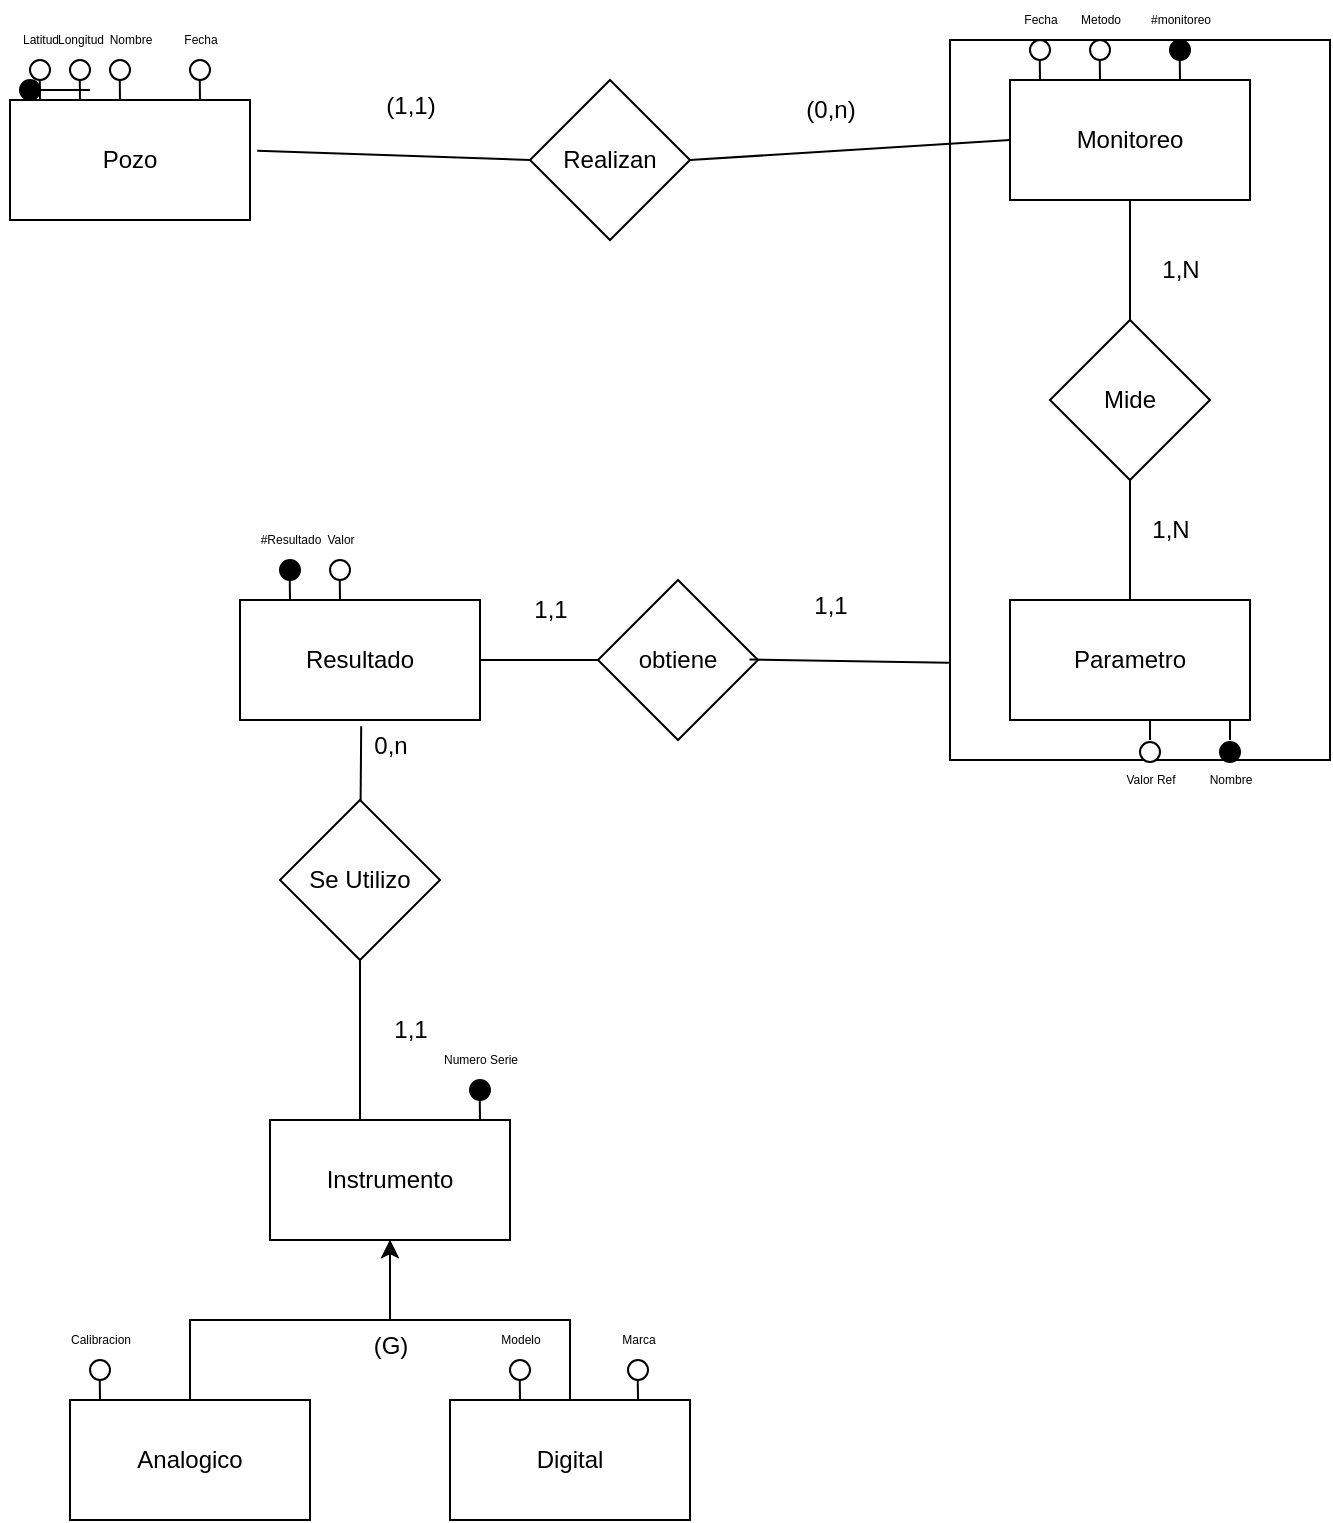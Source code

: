 <mxfile version="24.8.3">
  <diagram name="Página-1" id="hB1Eq5nqDwltu6nzwohb">
    <mxGraphModel dx="792" dy="431" grid="1" gridSize="10" guides="1" tooltips="1" connect="1" arrows="1" fold="1" page="1" pageScale="1" pageWidth="827" pageHeight="1169" math="0" shadow="0">
      <root>
        <mxCell id="0" />
        <mxCell id="1" parent="0" />
        <mxCell id="gaGjuGpyRS6BUhE4ZGnP-50" value="" style="rounded=0;whiteSpace=wrap;html=1;" parent="1" vertex="1">
          <mxGeometry x="550" y="40" width="190" height="360" as="geometry" />
        </mxCell>
        <mxCell id="gaGjuGpyRS6BUhE4ZGnP-1" value="Pozo" style="rounded=0;whiteSpace=wrap;html=1;" parent="1" vertex="1">
          <mxGeometry x="80" y="70" width="120" height="60" as="geometry" />
        </mxCell>
        <mxCell id="gaGjuGpyRS6BUhE4ZGnP-15" value="" style="group" parent="1" vertex="1" connectable="0">
          <mxGeometry x="80.0" y="30" width="35" height="40" as="geometry" />
        </mxCell>
        <mxCell id="gaGjuGpyRS6BUhE4ZGnP-16" value="" style="ellipse;whiteSpace=wrap;html=1;aspect=fixed;" parent="gaGjuGpyRS6BUhE4ZGnP-15" vertex="1">
          <mxGeometry x="10" y="20" width="10" height="10" as="geometry" />
        </mxCell>
        <mxCell id="gaGjuGpyRS6BUhE4ZGnP-17" value="" style="endArrow=none;html=1;rounded=0;" parent="gaGjuGpyRS6BUhE4ZGnP-15" edge="1">
          <mxGeometry width="50" height="50" relative="1" as="geometry">
            <mxPoint x="15" y="40" as="sourcePoint" />
            <mxPoint x="14.88" y="30" as="targetPoint" />
            <Array as="points">
              <mxPoint x="15" y="40" />
            </Array>
          </mxGeometry>
        </mxCell>
        <mxCell id="gaGjuGpyRS6BUhE4ZGnP-18" value="Latitud" style="text;html=1;align=center;verticalAlign=middle;resizable=0;points=[];autosize=1;strokeColor=none;fillColor=none;fontSize=6;" parent="gaGjuGpyRS6BUhE4ZGnP-15" vertex="1">
          <mxGeometry x="-5" width="40" height="20" as="geometry" />
        </mxCell>
        <mxCell id="gaGjuGpyRS6BUhE4ZGnP-22" value="" style="group" parent="1" vertex="1" connectable="0">
          <mxGeometry x="100.0" y="30" width="60" height="40" as="geometry" />
        </mxCell>
        <mxCell id="gaGjuGpyRS6BUhE4ZGnP-23" value="" style="ellipse;whiteSpace=wrap;html=1;aspect=fixed;" parent="gaGjuGpyRS6BUhE4ZGnP-22" vertex="1">
          <mxGeometry x="10" y="20" width="10" height="10" as="geometry" />
        </mxCell>
        <mxCell id="gaGjuGpyRS6BUhE4ZGnP-24" value="" style="endArrow=none;html=1;rounded=0;" parent="gaGjuGpyRS6BUhE4ZGnP-22" edge="1">
          <mxGeometry width="50" height="50" relative="1" as="geometry">
            <mxPoint x="15" y="40" as="sourcePoint" />
            <mxPoint x="14.88" y="30" as="targetPoint" />
            <Array as="points">
              <mxPoint x="15" y="40" />
            </Array>
          </mxGeometry>
        </mxCell>
        <mxCell id="gaGjuGpyRS6BUhE4ZGnP-25" value="Longitud" style="text;html=1;align=center;verticalAlign=middle;resizable=0;points=[];autosize=1;strokeColor=none;fillColor=none;fontSize=6;" parent="gaGjuGpyRS6BUhE4ZGnP-22" vertex="1">
          <mxGeometry x="-10" width="50" height="20" as="geometry" />
        </mxCell>
        <mxCell id="gaGjuGpyRS6BUhE4ZGnP-31" value="" style="group" parent="gaGjuGpyRS6BUhE4ZGnP-22" vertex="1" connectable="0">
          <mxGeometry x="-15.0" y="30" width="35" height="10" as="geometry" />
        </mxCell>
        <mxCell id="gaGjuGpyRS6BUhE4ZGnP-27" value="" style="ellipse;whiteSpace=wrap;html=1;aspect=fixed;labelBackgroundColor=#000000;labelBorderColor=default;textShadow=0;fillColor=#000000;gradientColor=none;fillStyle=solid;rotation=-90;" parent="gaGjuGpyRS6BUhE4ZGnP-31" vertex="1">
          <mxGeometry width="10" height="10" as="geometry" />
        </mxCell>
        <mxCell id="gaGjuGpyRS6BUhE4ZGnP-28" value="" style="endArrow=none;html=1;rounded=0;" parent="gaGjuGpyRS6BUhE4ZGnP-31" edge="1">
          <mxGeometry width="50" height="50" relative="1" as="geometry">
            <mxPoint x="20" y="5" as="sourcePoint" />
            <mxPoint x="10" y="5" as="targetPoint" />
            <Array as="points">
              <mxPoint x="35" y="5" />
              <mxPoint x="20" y="5" />
            </Array>
          </mxGeometry>
        </mxCell>
        <mxCell id="gaGjuGpyRS6BUhE4ZGnP-32" value="" style="group" parent="gaGjuGpyRS6BUhE4ZGnP-22" vertex="1" connectable="0">
          <mxGeometry x="20" width="40" height="40" as="geometry" />
        </mxCell>
        <mxCell id="gaGjuGpyRS6BUhE4ZGnP-33" value="" style="ellipse;whiteSpace=wrap;html=1;aspect=fixed;" parent="gaGjuGpyRS6BUhE4ZGnP-32" vertex="1">
          <mxGeometry x="10" y="20" width="10" height="10" as="geometry" />
        </mxCell>
        <mxCell id="gaGjuGpyRS6BUhE4ZGnP-34" value="" style="endArrow=none;html=1;rounded=0;" parent="gaGjuGpyRS6BUhE4ZGnP-32" edge="1">
          <mxGeometry width="50" height="50" relative="1" as="geometry">
            <mxPoint x="15" y="40" as="sourcePoint" />
            <mxPoint x="14.88" y="30" as="targetPoint" />
            <Array as="points">
              <mxPoint x="15" y="40" />
            </Array>
          </mxGeometry>
        </mxCell>
        <mxCell id="gaGjuGpyRS6BUhE4ZGnP-35" value="Nombre" style="text;html=1;align=center;verticalAlign=middle;resizable=0;points=[];autosize=1;strokeColor=none;fillColor=none;fontSize=6;" parent="gaGjuGpyRS6BUhE4ZGnP-32" vertex="1">
          <mxGeometry x="-5" width="50" height="20" as="geometry" />
        </mxCell>
        <mxCell id="gaGjuGpyRS6BUhE4ZGnP-36" value="" style="group" parent="1" vertex="1" connectable="0">
          <mxGeometry x="160.0" y="30" width="35" height="40" as="geometry" />
        </mxCell>
        <mxCell id="gaGjuGpyRS6BUhE4ZGnP-37" value="" style="ellipse;whiteSpace=wrap;html=1;aspect=fixed;" parent="gaGjuGpyRS6BUhE4ZGnP-36" vertex="1">
          <mxGeometry x="10" y="20" width="10" height="10" as="geometry" />
        </mxCell>
        <mxCell id="gaGjuGpyRS6BUhE4ZGnP-38" value="" style="endArrow=none;html=1;rounded=0;" parent="gaGjuGpyRS6BUhE4ZGnP-36" edge="1">
          <mxGeometry width="50" height="50" relative="1" as="geometry">
            <mxPoint x="15" y="40" as="sourcePoint" />
            <mxPoint x="14.88" y="30" as="targetPoint" />
            <Array as="points">
              <mxPoint x="15" y="40" />
            </Array>
          </mxGeometry>
        </mxCell>
        <mxCell id="gaGjuGpyRS6BUhE4ZGnP-39" value="Fecha" style="text;html=1;align=center;verticalAlign=middle;resizable=0;points=[];autosize=1;strokeColor=none;fillColor=none;fontSize=6;" parent="gaGjuGpyRS6BUhE4ZGnP-36" vertex="1">
          <mxGeometry x="-5" width="40" height="20" as="geometry" />
        </mxCell>
        <mxCell id="gaGjuGpyRS6BUhE4ZGnP-40" value="Realizan" style="rhombus;whiteSpace=wrap;html=1;" parent="1" vertex="1">
          <mxGeometry x="340" y="60" width="80" height="80" as="geometry" />
        </mxCell>
        <mxCell id="gaGjuGpyRS6BUhE4ZGnP-41" value="" style="endArrow=none;html=1;rounded=0;exitX=1.03;exitY=0.422;exitDx=0;exitDy=0;exitPerimeter=0;entryX=0;entryY=0.5;entryDx=0;entryDy=0;" parent="1" source="gaGjuGpyRS6BUhE4ZGnP-1" target="gaGjuGpyRS6BUhE4ZGnP-40" edge="1">
          <mxGeometry width="50" height="50" relative="1" as="geometry">
            <mxPoint x="340" y="150" as="sourcePoint" />
            <mxPoint x="390" y="100" as="targetPoint" />
          </mxGeometry>
        </mxCell>
        <mxCell id="gaGjuGpyRS6BUhE4ZGnP-42" value="Monitoreo" style="rounded=0;whiteSpace=wrap;html=1;" parent="1" vertex="1">
          <mxGeometry x="580" y="60" width="120" height="60" as="geometry" />
        </mxCell>
        <mxCell id="gaGjuGpyRS6BUhE4ZGnP-43" value="" style="endArrow=none;html=1;rounded=0;entryX=0;entryY=0.5;entryDx=0;entryDy=0;exitX=1;exitY=0.5;exitDx=0;exitDy=0;" parent="1" source="gaGjuGpyRS6BUhE4ZGnP-40" target="gaGjuGpyRS6BUhE4ZGnP-42" edge="1">
          <mxGeometry width="50" height="50" relative="1" as="geometry">
            <mxPoint x="430" y="150" as="sourcePoint" />
            <mxPoint x="480" y="100" as="targetPoint" />
          </mxGeometry>
        </mxCell>
        <mxCell id="gaGjuGpyRS6BUhE4ZGnP-44" value="Parametro" style="rounded=0;whiteSpace=wrap;html=1;" parent="1" vertex="1">
          <mxGeometry x="580" y="320" width="120" height="60" as="geometry" />
        </mxCell>
        <mxCell id="gaGjuGpyRS6BUhE4ZGnP-45" value="Mide" style="rhombus;whiteSpace=wrap;html=1;" parent="1" vertex="1">
          <mxGeometry x="600" y="180" width="80" height="80" as="geometry" />
        </mxCell>
        <mxCell id="gaGjuGpyRS6BUhE4ZGnP-46" value="" style="endArrow=none;html=1;rounded=0;entryX=0.5;entryY=1;entryDx=0;entryDy=0;exitX=0.5;exitY=0;exitDx=0;exitDy=0;" parent="1" source="gaGjuGpyRS6BUhE4ZGnP-44" target="gaGjuGpyRS6BUhE4ZGnP-45" edge="1">
          <mxGeometry width="50" height="50" relative="1" as="geometry">
            <mxPoint x="570" y="290" as="sourcePoint" />
            <mxPoint x="620" y="240" as="targetPoint" />
          </mxGeometry>
        </mxCell>
        <mxCell id="gaGjuGpyRS6BUhE4ZGnP-49" value="" style="endArrow=none;html=1;rounded=0;exitX=0.5;exitY=1;exitDx=0;exitDy=0;" parent="1" source="gaGjuGpyRS6BUhE4ZGnP-42" target="gaGjuGpyRS6BUhE4ZGnP-45" edge="1">
          <mxGeometry width="50" height="50" relative="1" as="geometry">
            <mxPoint x="570" y="290" as="sourcePoint" />
            <mxPoint x="620" y="240" as="targetPoint" />
          </mxGeometry>
        </mxCell>
        <mxCell id="gaGjuGpyRS6BUhE4ZGnP-51" value="obtiene" style="rhombus;whiteSpace=wrap;html=1;" parent="1" vertex="1">
          <mxGeometry x="374" y="310" width="80" height="80" as="geometry" />
        </mxCell>
        <mxCell id="gaGjuGpyRS6BUhE4ZGnP-52" value="" style="endArrow=none;html=1;rounded=0;entryX=-0.003;entryY=0.865;entryDx=0;entryDy=0;entryPerimeter=0;exitX=0.947;exitY=0.497;exitDx=0;exitDy=0;exitPerimeter=0;" parent="1" source="gaGjuGpyRS6BUhE4ZGnP-51" target="gaGjuGpyRS6BUhE4ZGnP-50" edge="1">
          <mxGeometry width="50" height="50" relative="1" as="geometry">
            <mxPoint x="460" y="350" as="sourcePoint" />
            <mxPoint x="520" y="200" as="targetPoint" />
          </mxGeometry>
        </mxCell>
        <mxCell id="gaGjuGpyRS6BUhE4ZGnP-54" value="Resultado" style="rounded=0;whiteSpace=wrap;html=1;" parent="1" vertex="1">
          <mxGeometry x="195" y="320" width="120" height="60" as="geometry" />
        </mxCell>
        <mxCell id="gaGjuGpyRS6BUhE4ZGnP-56" value="" style="endArrow=none;html=1;rounded=0;exitX=1;exitY=0.5;exitDx=0;exitDy=0;entryX=0;entryY=0.5;entryDx=0;entryDy=0;" parent="1" source="gaGjuGpyRS6BUhE4ZGnP-54" target="gaGjuGpyRS6BUhE4ZGnP-51" edge="1">
          <mxGeometry width="50" height="50" relative="1" as="geometry">
            <mxPoint x="320" y="250" as="sourcePoint" />
            <mxPoint x="370" y="200" as="targetPoint" />
          </mxGeometry>
        </mxCell>
        <mxCell id="9vXCXKhUiMbzyWNqFiuR-1" value="" style="group" vertex="1" connectable="0" parent="1">
          <mxGeometry x="580" y="20" width="65" height="40" as="geometry" />
        </mxCell>
        <mxCell id="9vXCXKhUiMbzyWNqFiuR-2" value="" style="ellipse;whiteSpace=wrap;html=1;aspect=fixed;" vertex="1" parent="9vXCXKhUiMbzyWNqFiuR-1">
          <mxGeometry x="10" y="20" width="10" height="10" as="geometry" />
        </mxCell>
        <mxCell id="9vXCXKhUiMbzyWNqFiuR-3" value="" style="endArrow=none;html=1;rounded=0;" edge="1" parent="9vXCXKhUiMbzyWNqFiuR-1">
          <mxGeometry width="50" height="50" relative="1" as="geometry">
            <mxPoint x="15" y="40" as="sourcePoint" />
            <mxPoint x="14.88" y="30" as="targetPoint" />
            <Array as="points">
              <mxPoint x="15" y="40" />
            </Array>
          </mxGeometry>
        </mxCell>
        <mxCell id="9vXCXKhUiMbzyWNqFiuR-4" value="Fecha" style="text;html=1;align=center;verticalAlign=middle;resizable=0;points=[];autosize=1;strokeColor=none;fillColor=none;fontSize=6;" vertex="1" parent="9vXCXKhUiMbzyWNqFiuR-1">
          <mxGeometry x="-5" width="40" height="20" as="geometry" />
        </mxCell>
        <mxCell id="9vXCXKhUiMbzyWNqFiuR-9" value="" style="group" vertex="1" connectable="0" parent="9vXCXKhUiMbzyWNqFiuR-1">
          <mxGeometry x="30" width="35" height="40" as="geometry" />
        </mxCell>
        <mxCell id="9vXCXKhUiMbzyWNqFiuR-10" value="" style="ellipse;whiteSpace=wrap;html=1;aspect=fixed;" vertex="1" parent="9vXCXKhUiMbzyWNqFiuR-9">
          <mxGeometry x="10" y="20" width="10" height="10" as="geometry" />
        </mxCell>
        <mxCell id="9vXCXKhUiMbzyWNqFiuR-11" value="" style="endArrow=none;html=1;rounded=0;" edge="1" parent="9vXCXKhUiMbzyWNqFiuR-9">
          <mxGeometry width="50" height="50" relative="1" as="geometry">
            <mxPoint x="15" y="40" as="sourcePoint" />
            <mxPoint x="14.88" y="30" as="targetPoint" />
            <Array as="points">
              <mxPoint x="15" y="40" />
            </Array>
          </mxGeometry>
        </mxCell>
        <mxCell id="9vXCXKhUiMbzyWNqFiuR-12" value="Metodo" style="text;html=1;align=center;verticalAlign=middle;resizable=0;points=[];autosize=1;strokeColor=none;fillColor=none;fontSize=6;" vertex="1" parent="9vXCXKhUiMbzyWNqFiuR-9">
          <mxGeometry x="-5" width="40" height="20" as="geometry" />
        </mxCell>
        <mxCell id="9vXCXKhUiMbzyWNqFiuR-13" value="(0,n)" style="text;html=1;align=center;verticalAlign=middle;resizable=0;points=[];autosize=1;strokeColor=none;fillColor=none;" vertex="1" parent="1">
          <mxGeometry x="465" y="60" width="50" height="30" as="geometry" />
        </mxCell>
        <mxCell id="9vXCXKhUiMbzyWNqFiuR-14" value="(1,1)" style="text;html=1;align=center;verticalAlign=middle;resizable=0;points=[];autosize=1;strokeColor=none;fillColor=none;" vertex="1" parent="1">
          <mxGeometry x="255" y="58" width="50" height="30" as="geometry" />
        </mxCell>
        <mxCell id="9vXCXKhUiMbzyWNqFiuR-15" value="1,N" style="text;html=1;align=center;verticalAlign=middle;resizable=0;points=[];autosize=1;strokeColor=none;fillColor=none;" vertex="1" parent="1">
          <mxGeometry x="640" y="270" width="40" height="30" as="geometry" />
        </mxCell>
        <mxCell id="9vXCXKhUiMbzyWNqFiuR-16" value="1,N" style="text;html=1;align=center;verticalAlign=middle;resizable=0;points=[];autosize=1;strokeColor=none;fillColor=none;" vertex="1" parent="1">
          <mxGeometry x="645" y="140" width="40" height="30" as="geometry" />
        </mxCell>
        <mxCell id="9vXCXKhUiMbzyWNqFiuR-17" value="1,1" style="text;html=1;align=center;verticalAlign=middle;resizable=0;points=[];autosize=1;strokeColor=none;fillColor=none;" vertex="1" parent="1">
          <mxGeometry x="330" y="310" width="40" height="30" as="geometry" />
        </mxCell>
        <mxCell id="9vXCXKhUiMbzyWNqFiuR-18" value="1,1" style="text;html=1;align=center;verticalAlign=middle;resizable=0;points=[];autosize=1;strokeColor=none;fillColor=none;" vertex="1" parent="1">
          <mxGeometry x="470" y="308" width="40" height="30" as="geometry" />
        </mxCell>
        <mxCell id="9vXCXKhUiMbzyWNqFiuR-19" value="" style="group;rotation=-180;" vertex="1" connectable="0" parent="1">
          <mxGeometry x="670" y="380" width="40" height="40" as="geometry" />
        </mxCell>
        <mxCell id="9vXCXKhUiMbzyWNqFiuR-20" value="" style="ellipse;whiteSpace=wrap;html=1;aspect=fixed;rotation=-180;fillColor=#000000;" vertex="1" parent="9vXCXKhUiMbzyWNqFiuR-19">
          <mxGeometry x="15" y="11" width="10" height="10" as="geometry" />
        </mxCell>
        <mxCell id="9vXCXKhUiMbzyWNqFiuR-21" value="" style="endArrow=none;html=1;rounded=0;" edge="1" parent="9vXCXKhUiMbzyWNqFiuR-19">
          <mxGeometry width="50" height="50" relative="1" as="geometry">
            <mxPoint x="20" as="sourcePoint" />
            <mxPoint x="20" y="10" as="targetPoint" />
            <Array as="points">
              <mxPoint x="20" />
            </Array>
          </mxGeometry>
        </mxCell>
        <mxCell id="9vXCXKhUiMbzyWNqFiuR-22" value="Nombre" style="text;html=1;align=center;verticalAlign=middle;resizable=0;points=[];autosize=1;strokeColor=none;fillColor=none;fontSize=6;rotation=0;" vertex="1" parent="9vXCXKhUiMbzyWNqFiuR-19">
          <mxGeometry y="20" width="40" height="20" as="geometry" />
        </mxCell>
        <mxCell id="9vXCXKhUiMbzyWNqFiuR-24" value="" style="group;rotation=-180;" vertex="1" connectable="0" parent="1">
          <mxGeometry x="630" y="380" width="45" height="40" as="geometry" />
        </mxCell>
        <mxCell id="9vXCXKhUiMbzyWNqFiuR-25" value="" style="ellipse;whiteSpace=wrap;html=1;aspect=fixed;rotation=-180;" vertex="1" parent="9vXCXKhUiMbzyWNqFiuR-24">
          <mxGeometry x="15" y="11" width="10" height="10" as="geometry" />
        </mxCell>
        <mxCell id="9vXCXKhUiMbzyWNqFiuR-26" value="" style="endArrow=none;html=1;rounded=0;" edge="1" parent="9vXCXKhUiMbzyWNqFiuR-24">
          <mxGeometry width="50" height="50" relative="1" as="geometry">
            <mxPoint x="20" as="sourcePoint" />
            <mxPoint x="20" y="10" as="targetPoint" />
            <Array as="points">
              <mxPoint x="20" />
            </Array>
          </mxGeometry>
        </mxCell>
        <mxCell id="9vXCXKhUiMbzyWNqFiuR-27" value="Valor Ref" style="text;html=1;align=center;verticalAlign=middle;resizable=0;points=[];autosize=1;strokeColor=none;fillColor=none;fontSize=6;rotation=0;" vertex="1" parent="9vXCXKhUiMbzyWNqFiuR-24">
          <mxGeometry x="-5" y="20" width="50" height="20" as="geometry" />
        </mxCell>
        <mxCell id="9vXCXKhUiMbzyWNqFiuR-29" value="" style="group" vertex="1" connectable="0" parent="1">
          <mxGeometry x="230" y="280" width="35" height="40" as="geometry" />
        </mxCell>
        <mxCell id="9vXCXKhUiMbzyWNqFiuR-30" value="" style="ellipse;whiteSpace=wrap;html=1;aspect=fixed;" vertex="1" parent="9vXCXKhUiMbzyWNqFiuR-29">
          <mxGeometry x="10" y="20" width="10" height="10" as="geometry" />
        </mxCell>
        <mxCell id="9vXCXKhUiMbzyWNqFiuR-31" value="" style="endArrow=none;html=1;rounded=0;" edge="1" parent="9vXCXKhUiMbzyWNqFiuR-29">
          <mxGeometry width="50" height="50" relative="1" as="geometry">
            <mxPoint x="15" y="40" as="sourcePoint" />
            <mxPoint x="14.88" y="30" as="targetPoint" />
            <Array as="points">
              <mxPoint x="15" y="40" />
            </Array>
          </mxGeometry>
        </mxCell>
        <mxCell id="9vXCXKhUiMbzyWNqFiuR-32" value="Valor" style="text;html=1;align=center;verticalAlign=middle;resizable=0;points=[];autosize=1;strokeColor=none;fillColor=none;fontSize=6;" vertex="1" parent="9vXCXKhUiMbzyWNqFiuR-29">
          <mxGeometry x="-5" width="40" height="20" as="geometry" />
        </mxCell>
        <mxCell id="9vXCXKhUiMbzyWNqFiuR-77" value="" style="group" vertex="1" connectable="0" parent="9vXCXKhUiMbzyWNqFiuR-29">
          <mxGeometry x="-25" width="40" height="40" as="geometry" />
        </mxCell>
        <mxCell id="9vXCXKhUiMbzyWNqFiuR-78" value="" style="ellipse;whiteSpace=wrap;html=1;aspect=fixed;fillColor=#000000;" vertex="1" parent="9vXCXKhUiMbzyWNqFiuR-77">
          <mxGeometry x="10" y="20" width="10" height="10" as="geometry" />
        </mxCell>
        <mxCell id="9vXCXKhUiMbzyWNqFiuR-79" value="" style="endArrow=none;html=1;rounded=0;" edge="1" parent="9vXCXKhUiMbzyWNqFiuR-77">
          <mxGeometry width="50" height="50" relative="1" as="geometry">
            <mxPoint x="15" y="40" as="sourcePoint" />
            <mxPoint x="14.88" y="30" as="targetPoint" />
            <Array as="points">
              <mxPoint x="15" y="40" />
            </Array>
          </mxGeometry>
        </mxCell>
        <mxCell id="9vXCXKhUiMbzyWNqFiuR-80" value="#Resultado" style="text;html=1;align=center;verticalAlign=middle;resizable=0;points=[];autosize=1;strokeColor=none;fillColor=none;fontSize=6;" vertex="1" parent="9vXCXKhUiMbzyWNqFiuR-77">
          <mxGeometry x="-10" width="50" height="20" as="geometry" />
        </mxCell>
        <mxCell id="9vXCXKhUiMbzyWNqFiuR-34" value="Se Utilizo" style="rhombus;whiteSpace=wrap;html=1;" vertex="1" parent="1">
          <mxGeometry x="215" y="420" width="80" height="80" as="geometry" />
        </mxCell>
        <mxCell id="9vXCXKhUiMbzyWNqFiuR-35" value="" style="endArrow=none;html=1;rounded=0;exitX=0.505;exitY=1.053;exitDx=0;exitDy=0;exitPerimeter=0;" edge="1" parent="1" source="gaGjuGpyRS6BUhE4ZGnP-54" target="9vXCXKhUiMbzyWNqFiuR-34">
          <mxGeometry width="50" height="50" relative="1" as="geometry">
            <mxPoint x="330" y="420" as="sourcePoint" />
            <mxPoint x="380" y="370" as="targetPoint" />
          </mxGeometry>
        </mxCell>
        <mxCell id="9vXCXKhUiMbzyWNqFiuR-36" value="0,n" style="text;html=1;align=center;verticalAlign=middle;resizable=0;points=[];autosize=1;strokeColor=none;fillColor=none;" vertex="1" parent="1">
          <mxGeometry x="250" y="378" width="40" height="30" as="geometry" />
        </mxCell>
        <mxCell id="9vXCXKhUiMbzyWNqFiuR-37" value="1,1" style="text;html=1;align=center;verticalAlign=middle;resizable=0;points=[];autosize=1;strokeColor=none;fillColor=none;" vertex="1" parent="1">
          <mxGeometry x="260" y="520" width="40" height="30" as="geometry" />
        </mxCell>
        <mxCell id="9vXCXKhUiMbzyWNqFiuR-38" value="" style="endArrow=none;html=1;rounded=0;exitX=0.5;exitY=1;exitDx=0;exitDy=0;" edge="1" parent="1" source="9vXCXKhUiMbzyWNqFiuR-34">
          <mxGeometry width="50" height="50" relative="1" as="geometry">
            <mxPoint x="310" y="510" as="sourcePoint" />
            <mxPoint x="255" y="590" as="targetPoint" />
          </mxGeometry>
        </mxCell>
        <mxCell id="9vXCXKhUiMbzyWNqFiuR-39" value="Instrumento" style="rounded=0;whiteSpace=wrap;html=1;" vertex="1" parent="1">
          <mxGeometry x="210" y="580" width="120" height="60" as="geometry" />
        </mxCell>
        <mxCell id="9vXCXKhUiMbzyWNqFiuR-42" style="edgeStyle=orthogonalEdgeStyle;rounded=0;orthogonalLoop=1;jettySize=auto;html=1;entryX=0.5;entryY=1;entryDx=0;entryDy=0;" edge="1" parent="1" source="9vXCXKhUiMbzyWNqFiuR-40" target="9vXCXKhUiMbzyWNqFiuR-39">
          <mxGeometry relative="1" as="geometry" />
        </mxCell>
        <mxCell id="9vXCXKhUiMbzyWNqFiuR-40" value="Analogico" style="rounded=0;whiteSpace=wrap;html=1;" vertex="1" parent="1">
          <mxGeometry x="110" y="720" width="120" height="60" as="geometry" />
        </mxCell>
        <mxCell id="9vXCXKhUiMbzyWNqFiuR-43" style="edgeStyle=orthogonalEdgeStyle;rounded=0;orthogonalLoop=1;jettySize=auto;html=1;entryX=0.5;entryY=1;entryDx=0;entryDy=0;" edge="1" parent="1" source="9vXCXKhUiMbzyWNqFiuR-41" target="9vXCXKhUiMbzyWNqFiuR-39">
          <mxGeometry relative="1" as="geometry" />
        </mxCell>
        <mxCell id="9vXCXKhUiMbzyWNqFiuR-41" value="Digital" style="rounded=0;whiteSpace=wrap;html=1;" vertex="1" parent="1">
          <mxGeometry x="300" y="720" width="120" height="60" as="geometry" />
        </mxCell>
        <mxCell id="9vXCXKhUiMbzyWNqFiuR-44" value="(G)" style="text;html=1;align=center;verticalAlign=middle;resizable=0;points=[];autosize=1;strokeColor=none;fillColor=none;" vertex="1" parent="1">
          <mxGeometry x="250" y="678" width="40" height="30" as="geometry" />
        </mxCell>
        <mxCell id="9vXCXKhUiMbzyWNqFiuR-45" value="" style="group" vertex="1" connectable="0" parent="1">
          <mxGeometry x="300" y="540" width="45" height="40" as="geometry" />
        </mxCell>
        <mxCell id="9vXCXKhUiMbzyWNqFiuR-46" value="" style="ellipse;whiteSpace=wrap;html=1;aspect=fixed;fillColor=#000000;" vertex="1" parent="9vXCXKhUiMbzyWNqFiuR-45">
          <mxGeometry x="10" y="20" width="10" height="10" as="geometry" />
        </mxCell>
        <mxCell id="9vXCXKhUiMbzyWNqFiuR-47" value="" style="endArrow=none;html=1;rounded=0;" edge="1" parent="9vXCXKhUiMbzyWNqFiuR-45">
          <mxGeometry width="50" height="50" relative="1" as="geometry">
            <mxPoint x="15" y="40" as="sourcePoint" />
            <mxPoint x="14.88" y="30" as="targetPoint" />
            <Array as="points">
              <mxPoint x="15" y="40" />
            </Array>
          </mxGeometry>
        </mxCell>
        <mxCell id="9vXCXKhUiMbzyWNqFiuR-48" value="Numero Serie" style="text;html=1;align=center;verticalAlign=middle;resizable=0;points=[];autosize=1;strokeColor=none;fillColor=none;fontSize=6;" vertex="1" parent="9vXCXKhUiMbzyWNqFiuR-45">
          <mxGeometry x="-15" width="60" height="20" as="geometry" />
        </mxCell>
        <mxCell id="9vXCXKhUiMbzyWNqFiuR-49" value="" style="group" vertex="1" connectable="0" parent="1">
          <mxGeometry x="379" y="680" width="35" height="40" as="geometry" />
        </mxCell>
        <mxCell id="9vXCXKhUiMbzyWNqFiuR-50" value="" style="ellipse;whiteSpace=wrap;html=1;aspect=fixed;" vertex="1" parent="9vXCXKhUiMbzyWNqFiuR-49">
          <mxGeometry x="10" y="20" width="10" height="10" as="geometry" />
        </mxCell>
        <mxCell id="9vXCXKhUiMbzyWNqFiuR-51" value="" style="endArrow=none;html=1;rounded=0;" edge="1" parent="9vXCXKhUiMbzyWNqFiuR-49">
          <mxGeometry width="50" height="50" relative="1" as="geometry">
            <mxPoint x="15" y="40" as="sourcePoint" />
            <mxPoint x="14.88" y="30" as="targetPoint" />
            <Array as="points">
              <mxPoint x="15" y="40" />
            </Array>
          </mxGeometry>
        </mxCell>
        <mxCell id="9vXCXKhUiMbzyWNqFiuR-52" value="Marca" style="text;html=1;align=center;verticalAlign=middle;resizable=0;points=[];autosize=1;strokeColor=none;fillColor=none;fontSize=6;" vertex="1" parent="9vXCXKhUiMbzyWNqFiuR-49">
          <mxGeometry x="-5" width="40" height="20" as="geometry" />
        </mxCell>
        <mxCell id="9vXCXKhUiMbzyWNqFiuR-58" value="" style="group" vertex="1" connectable="0" parent="1">
          <mxGeometry x="320" y="680" width="35" height="40" as="geometry" />
        </mxCell>
        <mxCell id="9vXCXKhUiMbzyWNqFiuR-59" value="" style="ellipse;whiteSpace=wrap;html=1;aspect=fixed;" vertex="1" parent="9vXCXKhUiMbzyWNqFiuR-58">
          <mxGeometry x="10" y="20" width="10" height="10" as="geometry" />
        </mxCell>
        <mxCell id="9vXCXKhUiMbzyWNqFiuR-60" value="" style="endArrow=none;html=1;rounded=0;" edge="1" parent="9vXCXKhUiMbzyWNqFiuR-58">
          <mxGeometry width="50" height="50" relative="1" as="geometry">
            <mxPoint x="15" y="40" as="sourcePoint" />
            <mxPoint x="14.88" y="30" as="targetPoint" />
            <Array as="points">
              <mxPoint x="15" y="40" />
            </Array>
          </mxGeometry>
        </mxCell>
        <mxCell id="9vXCXKhUiMbzyWNqFiuR-61" value="Modelo" style="text;html=1;align=center;verticalAlign=middle;resizable=0;points=[];autosize=1;strokeColor=none;fillColor=none;fontSize=6;" vertex="1" parent="9vXCXKhUiMbzyWNqFiuR-58">
          <mxGeometry x="-5" width="40" height="20" as="geometry" />
        </mxCell>
        <mxCell id="9vXCXKhUiMbzyWNqFiuR-62" value="" style="group" vertex="1" connectable="0" parent="1">
          <mxGeometry x="110" y="680" width="40" height="40" as="geometry" />
        </mxCell>
        <mxCell id="9vXCXKhUiMbzyWNqFiuR-63" value="" style="ellipse;whiteSpace=wrap;html=1;aspect=fixed;" vertex="1" parent="9vXCXKhUiMbzyWNqFiuR-62">
          <mxGeometry x="10" y="20" width="10" height="10" as="geometry" />
        </mxCell>
        <mxCell id="9vXCXKhUiMbzyWNqFiuR-64" value="" style="endArrow=none;html=1;rounded=0;" edge="1" parent="9vXCXKhUiMbzyWNqFiuR-62">
          <mxGeometry width="50" height="50" relative="1" as="geometry">
            <mxPoint x="15" y="40" as="sourcePoint" />
            <mxPoint x="14.88" y="30" as="targetPoint" />
            <Array as="points">
              <mxPoint x="15" y="40" />
            </Array>
          </mxGeometry>
        </mxCell>
        <mxCell id="9vXCXKhUiMbzyWNqFiuR-65" value="Calibracion" style="text;html=1;align=center;verticalAlign=middle;resizable=0;points=[];autosize=1;strokeColor=none;fillColor=none;fontSize=6;" vertex="1" parent="9vXCXKhUiMbzyWNqFiuR-62">
          <mxGeometry x="-10" width="50" height="20" as="geometry" />
        </mxCell>
        <mxCell id="9vXCXKhUiMbzyWNqFiuR-72" value="" style="group" vertex="1" connectable="0" parent="1">
          <mxGeometry x="650" y="20" width="40" height="40" as="geometry" />
        </mxCell>
        <mxCell id="9vXCXKhUiMbzyWNqFiuR-73" value="" style="ellipse;whiteSpace=wrap;html=1;aspect=fixed;fillColor=#000000;" vertex="1" parent="9vXCXKhUiMbzyWNqFiuR-72">
          <mxGeometry x="10" y="20" width="10" height="10" as="geometry" />
        </mxCell>
        <mxCell id="9vXCXKhUiMbzyWNqFiuR-74" value="" style="endArrow=none;html=1;rounded=0;" edge="1" parent="9vXCXKhUiMbzyWNqFiuR-72">
          <mxGeometry width="50" height="50" relative="1" as="geometry">
            <mxPoint x="15" y="40" as="sourcePoint" />
            <mxPoint x="14.88" y="30" as="targetPoint" />
            <Array as="points">
              <mxPoint x="15" y="40" />
            </Array>
          </mxGeometry>
        </mxCell>
        <mxCell id="9vXCXKhUiMbzyWNqFiuR-75" value="#monitoreo" style="text;html=1;align=center;verticalAlign=middle;resizable=0;points=[];autosize=1;strokeColor=none;fillColor=none;fontSize=6;" vertex="1" parent="9vXCXKhUiMbzyWNqFiuR-72">
          <mxGeometry x="-10" width="50" height="20" as="geometry" />
        </mxCell>
      </root>
    </mxGraphModel>
  </diagram>
</mxfile>
